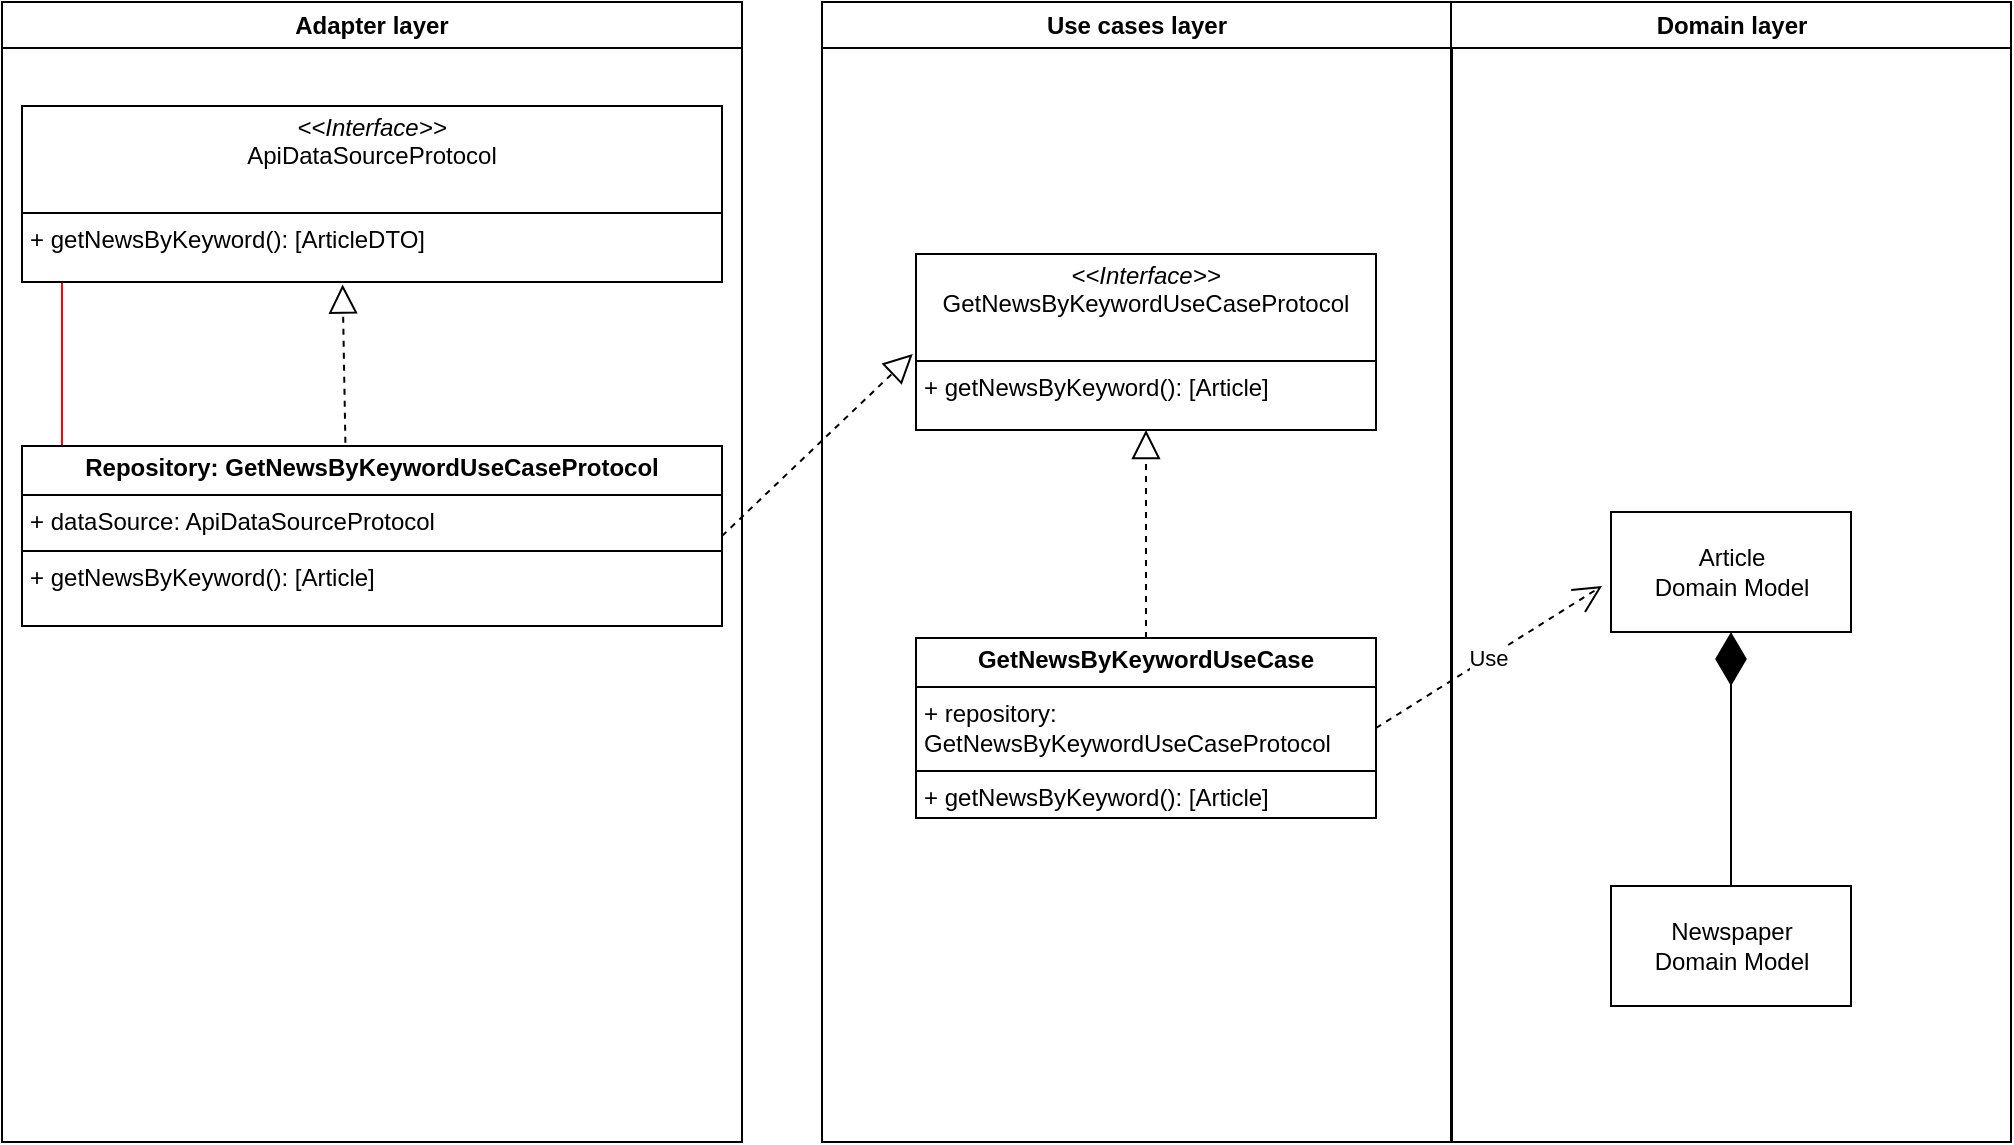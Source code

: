 <mxfile version="24.6.4" type="device">
  <diagram name="Page-1" id="e7e014a7-5840-1c2e-5031-d8a46d1fe8dd">
    <mxGraphModel dx="821" dy="594" grid="1" gridSize="10" guides="1" tooltips="1" connect="1" arrows="1" fold="1" page="1" pageScale="1" pageWidth="1654" pageHeight="1169" background="none" math="0" shadow="0">
      <root>
        <mxCell id="0" />
        <mxCell id="1" parent="0" />
        <mxCell id="2" value="Adapter layer" style="swimlane;whiteSpace=wrap" parent="1" vertex="1">
          <mxGeometry x="140" y="128" width="370" height="570" as="geometry" />
        </mxCell>
        <mxCell id="12" value="" style="edgeStyle=elbowEdgeStyle;elbow=horizontal;strokeColor=#FF0000;endArrow=open;endFill=1;rounded=0" parent="2" source="10" edge="1">
          <mxGeometry width="100" height="100" relative="1" as="geometry">
            <mxPoint x="160" y="290" as="sourcePoint" />
            <mxPoint x="60" y="135" as="targetPoint" />
            <Array as="points">
              <mxPoint x="30" y="250" />
            </Array>
          </mxGeometry>
        </mxCell>
        <mxCell id="Giaqr8w6VxDIEwkgcGjr-62" value="&lt;p style=&quot;margin:0px;margin-top:4px;text-align:center;&quot;&gt;&lt;b&gt;Repository: GetNewsByKeywordUseCaseProtocol&lt;/b&gt;&lt;/p&gt;&lt;hr size=&quot;1&quot; style=&quot;border-style:solid;&quot;&gt;&lt;p style=&quot;margin:0px;margin-left:4px;&quot;&gt;+ dataSource: ApiDataSourceProtocol&lt;/p&gt;&lt;hr size=&quot;1&quot; style=&quot;border-style:solid;&quot;&gt;&lt;p style=&quot;margin:0px;margin-left:4px;&quot;&gt;&lt;span style=&quot;background-color: initial;&quot;&gt;+&amp;nbsp;&lt;/span&gt;&lt;span style=&quot;background-color: initial;&quot;&gt;getNewsByKeyword(): [Article]&lt;/span&gt;&lt;br&gt;&lt;/p&gt;" style="verticalAlign=top;align=left;overflow=fill;html=1;whiteSpace=wrap;" vertex="1" parent="2">
          <mxGeometry x="10" y="222" width="350" height="90" as="geometry" />
        </mxCell>
        <mxCell id="Giaqr8w6VxDIEwkgcGjr-64" value="&lt;p style=&quot;margin:0px;margin-top:4px;text-align:center;&quot;&gt;&lt;i&gt;&amp;lt;&amp;lt;Interface&amp;gt;&amp;gt;&lt;/i&gt;&lt;br&gt;&lt;span style=&quot;text-align: left;&quot;&gt;ApiDataSourceProtocol&lt;/span&gt;&lt;br&gt;&lt;/p&gt;&lt;div&gt;&lt;span style=&quot;text-align: left;&quot;&gt;&lt;br&gt;&lt;/span&gt;&lt;/div&gt;&lt;hr size=&quot;1&quot; style=&quot;border-style:solid;&quot;&gt;&lt;p style=&quot;margin:0px;margin-left:4px;&quot;&gt;&lt;span style=&quot;background-color: initial;&quot;&gt;+&amp;nbsp;&lt;/span&gt;&lt;span style=&quot;background-color: initial;&quot;&gt;getNewsByKeyword(): [ArticleDTO]&lt;/span&gt;&lt;br&gt;&lt;/p&gt;" style="verticalAlign=top;align=left;overflow=fill;html=1;whiteSpace=wrap;" vertex="1" parent="2">
          <mxGeometry x="10" y="52" width="350" height="88" as="geometry" />
        </mxCell>
        <mxCell id="Giaqr8w6VxDIEwkgcGjr-65" value="" style="endArrow=block;dashed=1;endFill=0;endSize=12;html=1;rounded=0;entryX=0.458;entryY=1.014;entryDx=0;entryDy=0;entryPerimeter=0;exitX=0.462;exitY=-0.018;exitDx=0;exitDy=0;exitPerimeter=0;" edge="1" parent="2" source="Giaqr8w6VxDIEwkgcGjr-62" target="Giaqr8w6VxDIEwkgcGjr-64">
          <mxGeometry width="160" relative="1" as="geometry">
            <mxPoint x="170" y="202" as="sourcePoint" />
            <mxPoint x="170" y="152" as="targetPoint" />
          </mxGeometry>
        </mxCell>
        <mxCell id="3" value="Use cases layer" style="swimlane;whiteSpace=wrap" parent="1" vertex="1">
          <mxGeometry x="550" y="128" width="315" height="570" as="geometry" />
        </mxCell>
        <mxCell id="Giaqr8w6VxDIEwkgcGjr-46" value="&lt;p style=&quot;margin:0px;margin-top:4px;text-align:center;&quot;&gt;&lt;b&gt;GetNewsByKeywordUseCase&lt;/b&gt;&lt;/p&gt;&lt;hr size=&quot;1&quot; style=&quot;border-style:solid;&quot;&gt;&lt;p style=&quot;margin:0px;margin-left:4px;&quot;&gt;+ repository: &lt;br&gt;GetNewsByKeywordUseCaseProtocol&lt;/p&gt;&lt;hr size=&quot;1&quot; style=&quot;border-style:solid;&quot;&gt;&lt;p style=&quot;margin:0px;margin-left:4px;&quot;&gt;+ getNewsByKeyword(): [Article]&lt;/p&gt;" style="verticalAlign=top;align=left;overflow=fill;html=1;whiteSpace=wrap;" vertex="1" parent="3">
          <mxGeometry x="47" y="318" width="230" height="90" as="geometry" />
        </mxCell>
        <mxCell id="Giaqr8w6VxDIEwkgcGjr-54" value="&lt;p style=&quot;margin:0px;margin-top:4px;text-align:center;&quot;&gt;&lt;i&gt;&amp;lt;&amp;lt;Interface&amp;gt;&amp;gt;&lt;/i&gt;&lt;br&gt;&lt;span style=&quot;text-align: left;&quot;&gt;GetNewsByKeywordUseCaseProtocol&lt;/span&gt;&lt;br&gt;&lt;/p&gt;&lt;div&gt;&lt;span style=&quot;text-align: left;&quot;&gt;&lt;br&gt;&lt;/span&gt;&lt;/div&gt;&lt;hr size=&quot;1&quot; style=&quot;border-style:solid;&quot;&gt;&lt;p style=&quot;margin:0px;margin-left:4px;&quot;&gt;&lt;span style=&quot;background-color: initial;&quot;&gt;+&amp;nbsp;&lt;/span&gt;&lt;span style=&quot;background-color: initial;&quot;&gt;getNewsByKeyword(): [Article]&lt;/span&gt;&lt;br&gt;&lt;/p&gt;" style="verticalAlign=top;align=left;overflow=fill;html=1;whiteSpace=wrap;" vertex="1" parent="3">
          <mxGeometry x="47" y="126" width="230" height="88" as="geometry" />
        </mxCell>
        <mxCell id="Giaqr8w6VxDIEwkgcGjr-56" value="" style="endArrow=block;dashed=1;endFill=0;endSize=12;html=1;rounded=0;exitX=0.5;exitY=0;exitDx=0;exitDy=0;entryX=0.5;entryY=1;entryDx=0;entryDy=0;" edge="1" parent="3" source="Giaqr8w6VxDIEwkgcGjr-46" target="Giaqr8w6VxDIEwkgcGjr-54">
          <mxGeometry width="160" relative="1" as="geometry">
            <mxPoint x="96.5" y="238" as="sourcePoint" />
            <mxPoint x="256.5" y="238" as="targetPoint" />
          </mxGeometry>
        </mxCell>
        <mxCell id="4" value="Domain layer" style="swimlane;whiteSpace=wrap" parent="1" vertex="1">
          <mxGeometry x="864.5" y="128" width="280" height="570" as="geometry" />
        </mxCell>
        <mxCell id="Giaqr8w6VxDIEwkgcGjr-41" value="Article&lt;div&gt;Domain Model&lt;/div&gt;" style="rounded=0;whiteSpace=wrap;html=1;" vertex="1" parent="4">
          <mxGeometry x="80" y="255" width="120" height="60" as="geometry" />
        </mxCell>
        <mxCell id="Giaqr8w6VxDIEwkgcGjr-42" value="&lt;div&gt;Newspaper&lt;/div&gt;&lt;div&gt;Domain Model&lt;/div&gt;" style="rounded=0;whiteSpace=wrap;html=1;" vertex="1" parent="4">
          <mxGeometry x="80" y="442" width="120" height="60" as="geometry" />
        </mxCell>
        <mxCell id="Giaqr8w6VxDIEwkgcGjr-43" value="" style="endArrow=diamondThin;endFill=1;endSize=24;html=1;rounded=0;exitX=0.5;exitY=0;exitDx=0;exitDy=0;entryX=0.5;entryY=1;entryDx=0;entryDy=0;" edge="1" parent="4" source="Giaqr8w6VxDIEwkgcGjr-42" target="Giaqr8w6VxDIEwkgcGjr-41">
          <mxGeometry width="160" relative="1" as="geometry">
            <mxPoint x="-224.5" y="262" as="sourcePoint" />
            <mxPoint x="-64.5" y="262" as="targetPoint" />
            <Array as="points" />
          </mxGeometry>
        </mxCell>
        <mxCell id="Giaqr8w6VxDIEwkgcGjr-53" value="Use" style="endArrow=open;endSize=12;dashed=1;html=1;rounded=0;exitX=1;exitY=0.5;exitDx=0;exitDy=0;" edge="1" parent="4" source="Giaqr8w6VxDIEwkgcGjr-46">
          <mxGeometry width="160" relative="1" as="geometry">
            <mxPoint x="-34.5" y="292" as="sourcePoint" />
            <mxPoint x="75.5" y="292" as="targetPoint" />
          </mxGeometry>
        </mxCell>
        <mxCell id="Giaqr8w6VxDIEwkgcGjr-66" value="" style="endArrow=block;dashed=1;endFill=0;endSize=12;html=1;rounded=0;exitX=1;exitY=0.5;exitDx=0;exitDy=0;entryX=-0.007;entryY=0.568;entryDx=0;entryDy=0;entryPerimeter=0;" edge="1" parent="1" source="Giaqr8w6VxDIEwkgcGjr-62" target="Giaqr8w6VxDIEwkgcGjr-54">
          <mxGeometry width="160" relative="1" as="geometry">
            <mxPoint x="530" y="390" as="sourcePoint" />
            <mxPoint x="630" y="390" as="targetPoint" />
          </mxGeometry>
        </mxCell>
      </root>
    </mxGraphModel>
  </diagram>
</mxfile>

